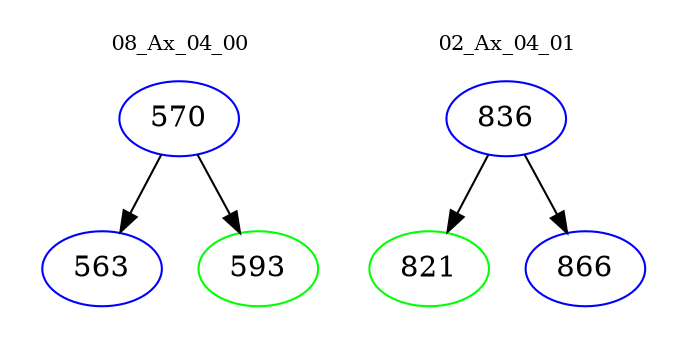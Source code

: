 digraph{
subgraph cluster_0 {
color = white
label = "08_Ax_04_00";
fontsize=10;
T0_570 [label="570", color="blue"]
T0_570 -> T0_563 [color="black"]
T0_563 [label="563", color="blue"]
T0_570 -> T0_593 [color="black"]
T0_593 [label="593", color="green"]
}
subgraph cluster_1 {
color = white
label = "02_Ax_04_01";
fontsize=10;
T1_836 [label="836", color="blue"]
T1_836 -> T1_821 [color="black"]
T1_821 [label="821", color="green"]
T1_836 -> T1_866 [color="black"]
T1_866 [label="866", color="blue"]
}
}
